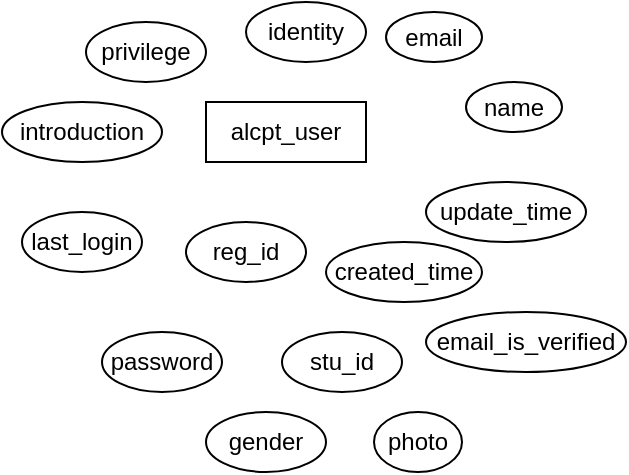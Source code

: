 <mxfile version="13.9.9" type="github">
  <diagram id="EyQcR0IrXR3nsEJhd5hB" name="Page-1">
    <mxGraphModel dx="643" dy="547" grid="1" gridSize="10" guides="1" tooltips="1" connect="1" arrows="1" fold="1" page="1" pageScale="1" pageWidth="2339" pageHeight="3300" math="0" shadow="0">
      <root>
        <mxCell id="0" />
        <mxCell id="1" parent="0" />
        <mxCell id="aeZumaDZK0r62vW7X_HJ-177" value="alcpt_user" style="rounded=0;whiteSpace=wrap;html=1;" vertex="1" parent="1">
          <mxGeometry x="812" y="855" width="80" height="30" as="geometry" />
        </mxCell>
        <mxCell id="aeZumaDZK0r62vW7X_HJ-178" value="email" style="ellipse;whiteSpace=wrap;html=1;rounded=0;" vertex="1" parent="1">
          <mxGeometry x="902" y="810" width="48" height="25" as="geometry" />
        </mxCell>
        <mxCell id="aeZumaDZK0r62vW7X_HJ-179" value="update_time" style="ellipse;whiteSpace=wrap;html=1;rounded=0;" vertex="1" parent="1">
          <mxGeometry x="922" y="895" width="80" height="30" as="geometry" />
        </mxCell>
        <mxCell id="aeZumaDZK0r62vW7X_HJ-180" value="created_time" style="ellipse;whiteSpace=wrap;html=1;rounded=0;" vertex="1" parent="1">
          <mxGeometry x="872" y="925" width="78" height="30" as="geometry" />
        </mxCell>
        <mxCell id="aeZumaDZK0r62vW7X_HJ-181" value="reg_id&lt;span style=&quot;color: rgba(0 , 0 , 0 , 0) ; font-family: monospace ; font-size: 0px&quot;&gt;%3CmxGraphModel%3E%3Croot%3E%3CmxCell%20id%3D%220%22%2F%3E%3CmxCell%20id%3D%221%22%20parent%3D%220%22%2F%3E%3CmxCell%20id%3D%222%22%20value%3D%22email%22%20style%3D%22ellipse%3BwhiteSpace%3Dwrap%3Bhtml%3D1%3Brounded%3D0%3B%22%20vertex%3D%221%22%20parent%3D%221%22%3E%3CmxGeometry%20x%3D%22160%22%20y%3D%22670%22%20width%3D%2260%22%20height%3D%2230%22%20as%3D%22geometry%22%2F%3E%3C%2FmxCell%3E%3C%2Froot%3E%3C%2FmxGraphModel%3E&lt;/span&gt;" style="ellipse;whiteSpace=wrap;html=1;rounded=0;" vertex="1" parent="1">
          <mxGeometry x="802" y="915" width="60" height="30" as="geometry" />
        </mxCell>
        <mxCell id="aeZumaDZK0r62vW7X_HJ-182" value="name" style="ellipse;whiteSpace=wrap;html=1;rounded=0;" vertex="1" parent="1">
          <mxGeometry x="942" y="845" width="48" height="25" as="geometry" />
        </mxCell>
        <mxCell id="aeZumaDZK0r62vW7X_HJ-183" value="last_login" style="ellipse;whiteSpace=wrap;html=1;rounded=0;" vertex="1" parent="1">
          <mxGeometry x="720" y="910" width="60" height="30" as="geometry" />
        </mxCell>
        <mxCell id="aeZumaDZK0r62vW7X_HJ-184" value="password" style="ellipse;whiteSpace=wrap;html=1;rounded=0;" vertex="1" parent="1">
          <mxGeometry x="760" y="970" width="60" height="30" as="geometry" />
        </mxCell>
        <mxCell id="aeZumaDZK0r62vW7X_HJ-185" value="stu_id" style="ellipse;whiteSpace=wrap;html=1;rounded=0;" vertex="1" parent="1">
          <mxGeometry x="850" y="970" width="60" height="30" as="geometry" />
        </mxCell>
        <mxCell id="aeZumaDZK0r62vW7X_HJ-187" value="email_is_verified" style="ellipse;whiteSpace=wrap;html=1;rounded=0;" vertex="1" parent="1">
          <mxGeometry x="922" y="960" width="100" height="30" as="geometry" />
        </mxCell>
        <mxCell id="aeZumaDZK0r62vW7X_HJ-188" value="gender&lt;span style=&quot;color: rgba(0 , 0 , 0 , 0) ; font-family: monospace ; font-size: 0px&quot;&gt;%3CmxGraphModel%3E%3Croot%3E%3CmxCell%20id%3D%220%22%2F%3E%3CmxCell%20id%3D%221%22%20parent%3D%220%22%2F%3E%3CmxCell%20id%3D%222%22%20value%3D%22password%22%20style%3D%22ellipse%3BwhiteSpace%3Dwrap%3Bhtml%3D1%3Brounded%3D0%3B%22%20vertex%3D%221%22%20parent%3D%221%22%3E%3CmxGeometry%20x%3D%22760%22%20y%3D%22970%22%20width%3D%2260%22%20height%3D%2230%22%20as%3D%22geometry%22%2F%3E%3C%2FmxCell%3E%3C%2Froot%3E%3C%2FmxGraphModel%3E&lt;/span&gt;" style="ellipse;whiteSpace=wrap;html=1;rounded=0;" vertex="1" parent="1">
          <mxGeometry x="812" y="1010" width="60" height="30" as="geometry" />
        </mxCell>
        <mxCell id="aeZumaDZK0r62vW7X_HJ-189" value="photo" style="ellipse;whiteSpace=wrap;html=1;rounded=0;" vertex="1" parent="1">
          <mxGeometry x="896" y="1010" width="44" height="30" as="geometry" />
        </mxCell>
        <mxCell id="aeZumaDZK0r62vW7X_HJ-190" value="identity" style="ellipse;whiteSpace=wrap;html=1;rounded=0;" vertex="1" parent="1">
          <mxGeometry x="832" y="805" width="60" height="30" as="geometry" />
        </mxCell>
        <mxCell id="aeZumaDZK0r62vW7X_HJ-191" value="privilege" style="ellipse;whiteSpace=wrap;html=1;rounded=0;" vertex="1" parent="1">
          <mxGeometry x="752" y="815" width="60" height="30" as="geometry" />
        </mxCell>
        <mxCell id="aeZumaDZK0r62vW7X_HJ-194" value="introduction" style="ellipse;whiteSpace=wrap;html=1;rounded=0;" vertex="1" parent="1">
          <mxGeometry x="710" y="855" width="80" height="30" as="geometry" />
        </mxCell>
      </root>
    </mxGraphModel>
  </diagram>
</mxfile>
